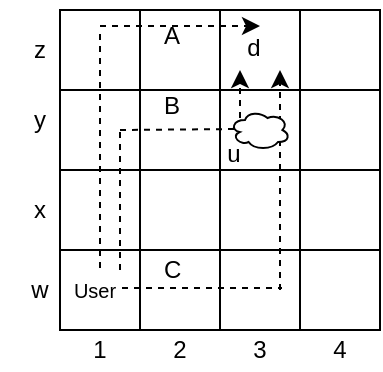<mxfile version="13.9.2" type="device"><diagram id="qO0hkAUib0t95xsRsYYi" name="Page-1"><mxGraphModel dx="315" dy="443" grid="1" gridSize="10" guides="1" tooltips="1" connect="1" arrows="1" fold="1" page="1" pageScale="1" pageWidth="850" pageHeight="1100" math="0" shadow="0"><root><mxCell id="0"/><mxCell id="1" parent="0"/><mxCell id="WK1yv75T-x8hso2zOpQQ-77" value="" style="group" parent="1" vertex="1" connectable="0"><mxGeometry width="190" height="185" as="geometry"/></mxCell><mxCell id="WK1yv75T-x8hso2zOpQQ-1" value="" style="rounded=0;whiteSpace=wrap;html=1;" parent="WK1yv75T-x8hso2zOpQQ-77" vertex="1"><mxGeometry x="30" y="5" width="40" height="40" as="geometry"/></mxCell><mxCell id="WK1yv75T-x8hso2zOpQQ-2" value="" style="rounded=0;whiteSpace=wrap;html=1;" parent="WK1yv75T-x8hso2zOpQQ-77" vertex="1"><mxGeometry x="70" y="45" width="40" height="40" as="geometry"/></mxCell><mxCell id="WK1yv75T-x8hso2zOpQQ-3" value="" style="rounded=0;whiteSpace=wrap;html=1;" parent="WK1yv75T-x8hso2zOpQQ-77" vertex="1"><mxGeometry x="70" y="85" width="40" height="40" as="geometry"/></mxCell><mxCell id="WK1yv75T-x8hso2zOpQQ-4" value="" style="rounded=0;whiteSpace=wrap;html=1;" parent="WK1yv75T-x8hso2zOpQQ-77" vertex="1"><mxGeometry x="70" y="5" width="40" height="40" as="geometry"/></mxCell><mxCell id="WK1yv75T-x8hso2zOpQQ-5" value="" style="rounded=0;whiteSpace=wrap;html=1;" parent="WK1yv75T-x8hso2zOpQQ-77" vertex="1"><mxGeometry x="70" y="85" width="40" height="40" as="geometry"/></mxCell><mxCell id="WK1yv75T-x8hso2zOpQQ-6" value="" style="rounded=0;whiteSpace=wrap;html=1;" parent="WK1yv75T-x8hso2zOpQQ-77" vertex="1"><mxGeometry x="110" y="85" width="40" height="40" as="geometry"/></mxCell><mxCell id="WK1yv75T-x8hso2zOpQQ-7" value="" style="rounded=0;whiteSpace=wrap;html=1;" parent="WK1yv75T-x8hso2zOpQQ-77" vertex="1"><mxGeometry x="150" y="85" width="40" height="40" as="geometry"/></mxCell><mxCell id="WK1yv75T-x8hso2zOpQQ-8" value="" style="rounded=0;whiteSpace=wrap;html=1;" parent="WK1yv75T-x8hso2zOpQQ-77" vertex="1"><mxGeometry x="150" y="125" width="40" height="40" as="geometry"/></mxCell><mxCell id="WK1yv75T-x8hso2zOpQQ-9" value="" style="rounded=0;whiteSpace=wrap;html=1;" parent="WK1yv75T-x8hso2zOpQQ-77" vertex="1"><mxGeometry x="110" y="5" width="40" height="40" as="geometry"/></mxCell><mxCell id="WK1yv75T-x8hso2zOpQQ-10" value="" style="rounded=0;whiteSpace=wrap;html=1;" parent="WK1yv75T-x8hso2zOpQQ-77" vertex="1"><mxGeometry x="150" y="45" width="40" height="40" as="geometry"/></mxCell><mxCell id="WK1yv75T-x8hso2zOpQQ-11" value="" style="rounded=0;whiteSpace=wrap;html=1;" parent="WK1yv75T-x8hso2zOpQQ-77" vertex="1"><mxGeometry x="110" y="125" width="40" height="40" as="geometry"/></mxCell><mxCell id="WK1yv75T-x8hso2zOpQQ-12" value="" style="rounded=0;whiteSpace=wrap;html=1;" parent="WK1yv75T-x8hso2zOpQQ-77" vertex="1"><mxGeometry x="150" y="5" width="40" height="40" as="geometry"/></mxCell><mxCell id="WK1yv75T-x8hso2zOpQQ-13" value="" style="rounded=0;whiteSpace=wrap;html=1;" parent="WK1yv75T-x8hso2zOpQQ-77" vertex="1"><mxGeometry x="70" y="125" width="40" height="40" as="geometry"/></mxCell><mxCell id="WK1yv75T-x8hso2zOpQQ-14" value="" style="rounded=0;whiteSpace=wrap;html=1;" parent="WK1yv75T-x8hso2zOpQQ-77" vertex="1"><mxGeometry x="30" y="45" width="40" height="40" as="geometry"/></mxCell><mxCell id="WK1yv75T-x8hso2zOpQQ-15" value="" style="rounded=0;whiteSpace=wrap;html=1;" parent="WK1yv75T-x8hso2zOpQQ-77" vertex="1"><mxGeometry x="30" y="85" width="40" height="40" as="geometry"/></mxCell><mxCell id="WK1yv75T-x8hso2zOpQQ-16" value="" style="rounded=0;whiteSpace=wrap;html=1;" parent="WK1yv75T-x8hso2zOpQQ-77" vertex="1"><mxGeometry x="30" y="125" width="40" height="40" as="geometry"/></mxCell><mxCell id="WK1yv75T-x8hso2zOpQQ-17" value="d" style="text;html=1;strokeColor=none;fillColor=none;align=center;verticalAlign=middle;whiteSpace=wrap;rounded=0;" parent="WK1yv75T-x8hso2zOpQQ-77" vertex="1"><mxGeometry x="107" y="9" width="40" height="30" as="geometry"/></mxCell><mxCell id="WK1yv75T-x8hso2zOpQQ-18" value="" style="endArrow=none;dashed=1;html=1;" parent="WK1yv75T-x8hso2zOpQQ-77" edge="1"><mxGeometry y="3" width="50" height="50" as="geometry"><mxPoint x="61" y="144" as="sourcePoint"/><mxPoint x="141" y="144" as="targetPoint"/></mxGeometry></mxCell><mxCell id="WK1yv75T-x8hso2zOpQQ-19" value="&lt;p style=&quot;font-size: 10px&quot;&gt;&lt;font style=&quot;font-size: 10px&quot;&gt;User&lt;/font&gt;&lt;/p&gt;" style="text;html=1;strokeColor=none;fillColor=none;align=center;verticalAlign=middle;whiteSpace=wrap;rounded=0;" parent="WK1yv75T-x8hso2zOpQQ-77" vertex="1"><mxGeometry x="30" y="125" width="35" height="40" as="geometry"/></mxCell><mxCell id="WK1yv75T-x8hso2zOpQQ-20" value="" style="endArrow=classic;dashed=1;html=1;strokeColor=#000000;endFill=1;" parent="WK1yv75T-x8hso2zOpQQ-77" edge="1"><mxGeometry width="50" height="50" as="geometry"><mxPoint x="140" y="145" as="sourcePoint"/><mxPoint x="140" y="35" as="targetPoint"/></mxGeometry></mxCell><mxCell id="WK1yv75T-x8hso2zOpQQ-21" value="" style="endArrow=classic;dashed=1;html=1;endFill=1;" parent="WK1yv75T-x8hso2zOpQQ-77" edge="1"><mxGeometry width="50" height="50" as="geometry"><mxPoint x="50" y="13" as="sourcePoint"/><mxPoint x="130" y="13" as="targetPoint"/></mxGeometry></mxCell><mxCell id="WK1yv75T-x8hso2zOpQQ-22" value="" style="endArrow=none;dashed=1;html=1;strokeColor=#000000;" parent="WK1yv75T-x8hso2zOpQQ-77" edge="1"><mxGeometry width="50" height="50" as="geometry"><mxPoint x="50" y="134" as="sourcePoint"/><mxPoint x="50" y="14" as="targetPoint"/></mxGeometry></mxCell><mxCell id="WK1yv75T-x8hso2zOpQQ-23" value="" style="endArrow=none;dashed=1;html=1;strokeColor=#000000;" parent="WK1yv75T-x8hso2zOpQQ-77" edge="1"><mxGeometry width="50" height="50" as="geometry"><mxPoint x="60" y="65" as="sourcePoint"/><mxPoint x="120" y="64.5" as="targetPoint"/></mxGeometry></mxCell><mxCell id="WK1yv75T-x8hso2zOpQQ-24" value="" style="endArrow=classic;dashed=1;html=1;strokeColor=#000000;endFill=1;" parent="WK1yv75T-x8hso2zOpQQ-77" edge="1"><mxGeometry width="50" height="50" as="geometry"><mxPoint x="120" y="65" as="sourcePoint"/><mxPoint x="120" y="35" as="targetPoint"/></mxGeometry></mxCell><mxCell id="WK1yv75T-x8hso2zOpQQ-25" value="" style="endArrow=none;dashed=1;html=1;strokeColor=#000000;" parent="WK1yv75T-x8hso2zOpQQ-77" edge="1"><mxGeometry width="50" height="50" as="geometry"><mxPoint x="60" y="135" as="sourcePoint"/><mxPoint x="60" y="65" as="targetPoint"/></mxGeometry></mxCell><mxCell id="WK1yv75T-x8hso2zOpQQ-26" value="z" style="text;html=1;strokeColor=none;fillColor=none;align=center;verticalAlign=middle;whiteSpace=wrap;rounded=0;" parent="WK1yv75T-x8hso2zOpQQ-77" vertex="1"><mxGeometry y="15" width="40" height="20" as="geometry"/></mxCell><mxCell id="WK1yv75T-x8hso2zOpQQ-27" value="y" style="text;html=1;strokeColor=none;fillColor=none;align=center;verticalAlign=middle;whiteSpace=wrap;rounded=0;direction=west;" parent="WK1yv75T-x8hso2zOpQQ-77" vertex="1"><mxGeometry y="50" width="40" height="20" as="geometry"/></mxCell><mxCell id="WK1yv75T-x8hso2zOpQQ-28" value="x" style="text;html=1;strokeColor=none;fillColor=none;align=center;verticalAlign=middle;whiteSpace=wrap;rounded=0;" parent="WK1yv75T-x8hso2zOpQQ-77" vertex="1"><mxGeometry y="95" width="40" height="20" as="geometry"/></mxCell><mxCell id="WK1yv75T-x8hso2zOpQQ-29" value="w" style="text;html=1;strokeColor=none;fillColor=none;align=center;verticalAlign=middle;whiteSpace=wrap;rounded=0;direction=south;" parent="WK1yv75T-x8hso2zOpQQ-77" vertex="1"><mxGeometry x="10" y="125" width="20" height="40" as="geometry"/></mxCell><mxCell id="WK1yv75T-x8hso2zOpQQ-30" value="4" style="text;html=1;strokeColor=none;fillColor=none;align=center;verticalAlign=middle;whiteSpace=wrap;rounded=0;" parent="WK1yv75T-x8hso2zOpQQ-77" vertex="1"><mxGeometry x="150" y="165" width="40" height="20" as="geometry"/></mxCell><mxCell id="WK1yv75T-x8hso2zOpQQ-31" value="3" style="text;html=1;strokeColor=none;fillColor=none;align=center;verticalAlign=middle;whiteSpace=wrap;rounded=0;" parent="WK1yv75T-x8hso2zOpQQ-77" vertex="1"><mxGeometry x="110" y="165" width="40" height="20" as="geometry"/></mxCell><mxCell id="WK1yv75T-x8hso2zOpQQ-32" value="2" style="text;html=1;strokeColor=none;fillColor=none;align=center;verticalAlign=middle;whiteSpace=wrap;rounded=0;" parent="WK1yv75T-x8hso2zOpQQ-77" vertex="1"><mxGeometry x="70" y="165" width="40" height="20" as="geometry"/></mxCell><mxCell id="WK1yv75T-x8hso2zOpQQ-33" value="1" style="text;html=1;strokeColor=none;fillColor=none;align=center;verticalAlign=middle;whiteSpace=wrap;rounded=0;" parent="WK1yv75T-x8hso2zOpQQ-77" vertex="1"><mxGeometry x="30" y="165" width="40" height="20" as="geometry"/></mxCell><mxCell id="WK1yv75T-x8hso2zOpQQ-34" value="" style="ellipse;shape=cloud;whiteSpace=wrap;html=1;" parent="WK1yv75T-x8hso2zOpQQ-77" vertex="1"><mxGeometry x="115" y="55" width="30" height="20" as="geometry"/></mxCell><mxCell id="WK1yv75T-x8hso2zOpQQ-35" value="A" style="text;html=1;strokeColor=none;fillColor=none;align=center;verticalAlign=middle;whiteSpace=wrap;rounded=0;" parent="WK1yv75T-x8hso2zOpQQ-77" vertex="1"><mxGeometry x="66" y="8" width="40" height="20" as="geometry"/></mxCell><mxCell id="WK1yv75T-x8hso2zOpQQ-36" value="B" style="text;html=1;resizable=0;points=[];autosize=1;align=left;verticalAlign=top;spacingTop=-4;" parent="WK1yv75T-x8hso2zOpQQ-77" vertex="1"><mxGeometry x="80" y="42.5" width="20" height="20" as="geometry"/></mxCell><mxCell id="WK1yv75T-x8hso2zOpQQ-37" value="C" style="text;html=1;resizable=0;points=[];autosize=1;align=left;verticalAlign=top;spacingTop=-4;" parent="WK1yv75T-x8hso2zOpQQ-77" vertex="1"><mxGeometry x="80" y="125" width="20" height="20" as="geometry"/></mxCell><mxCell id="MrZWl3V19AtjZf1F3pWg-1" value="u" style="text;html=1;strokeColor=none;fillColor=none;align=center;verticalAlign=middle;whiteSpace=wrap;rounded=0;" parent="WK1yv75T-x8hso2zOpQQ-77" vertex="1"><mxGeometry x="97" y="67" width="40" height="20" as="geometry"/></mxCell></root></mxGraphModel></diagram></mxfile>
